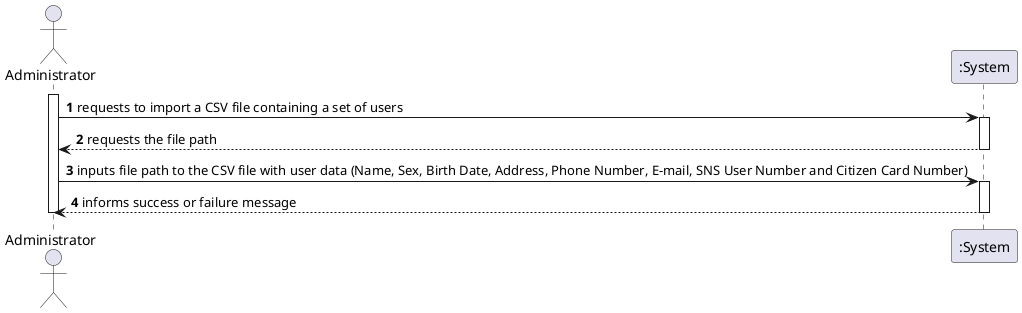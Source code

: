 @startuml
'https://plantuml.com/sequence-diagram

autonumber

actor "Administrator" as administrator

activate administrator

administrator -> ":System" : requests to import a CSV file containing a set of users
activate ":System"
":System" --> administrator : requests the file path
deactivate ":System"

administrator -> ":System" : inputs file path to the CSV file with user data (Name, Sex, Birth Date, Address, Phone Number, E-mail, SNS User Number and Citizen Card Number)
activate ":System"
":System" --> administrator : informs success or failure message
deactivate ":System"

deactivate administrator

@enduml